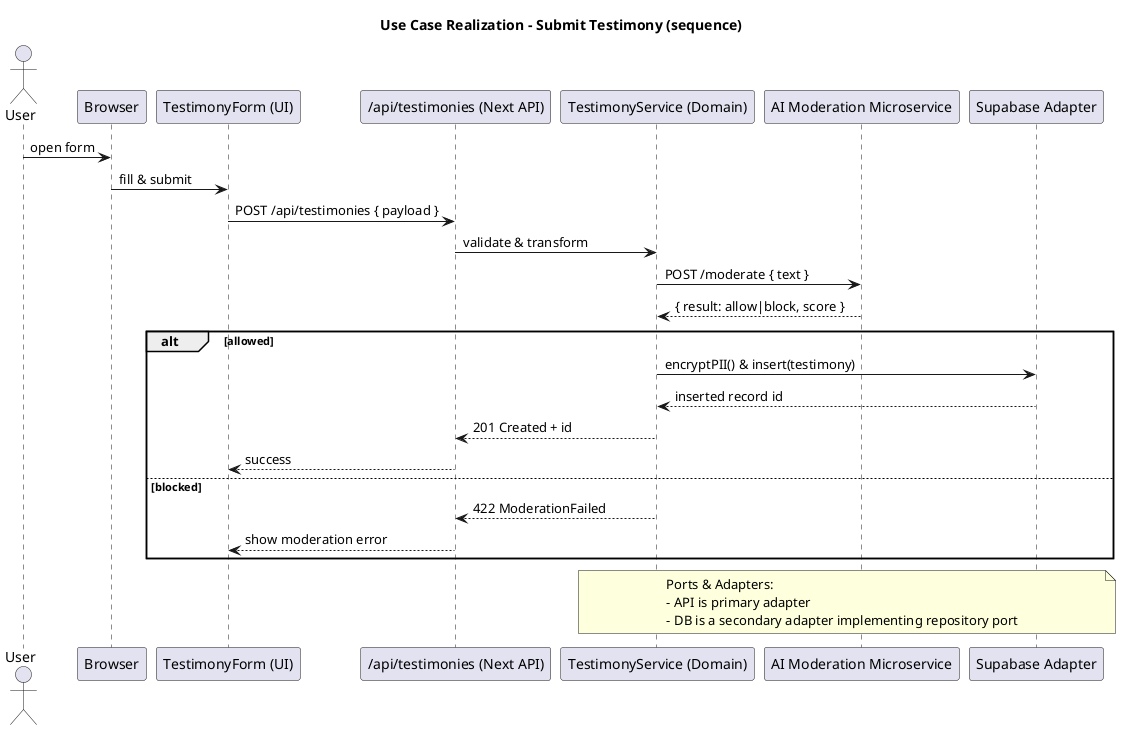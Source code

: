 @startuml
title Use Case Realization - Submit Testimony (sequence)
actor User
participant Browser
participant "TestimonyForm (UI)" as UI
participant "/api/testimonies (Next API)" as API
participant "TestimonyService (Domain)" as Service
participant "AI Moderation Microservice" as AI
participant "Supabase Adapter" as DB

User -> Browser : open form
Browser -> UI : fill & submit
UI -> API : POST /api/testimonies { payload }
API -> Service : validate & transform
Service -> AI : POST /moderate { text }
AI --> Service : { result: allow|block, score }
alt allowed
  Service -> DB : encryptPII() & insert(testimony)
  DB --> Service : inserted record id
  Service --> API : 201 Created + id
  API --> UI : success
else blocked
  Service --> API : 422 ModerationFailed
  API --> UI : show moderation error
end

note over Service,DB
  Ports & Adapters:
  - API is primary adapter
  - DB is a secondary adapter implementing repository port
end note

@enduml
